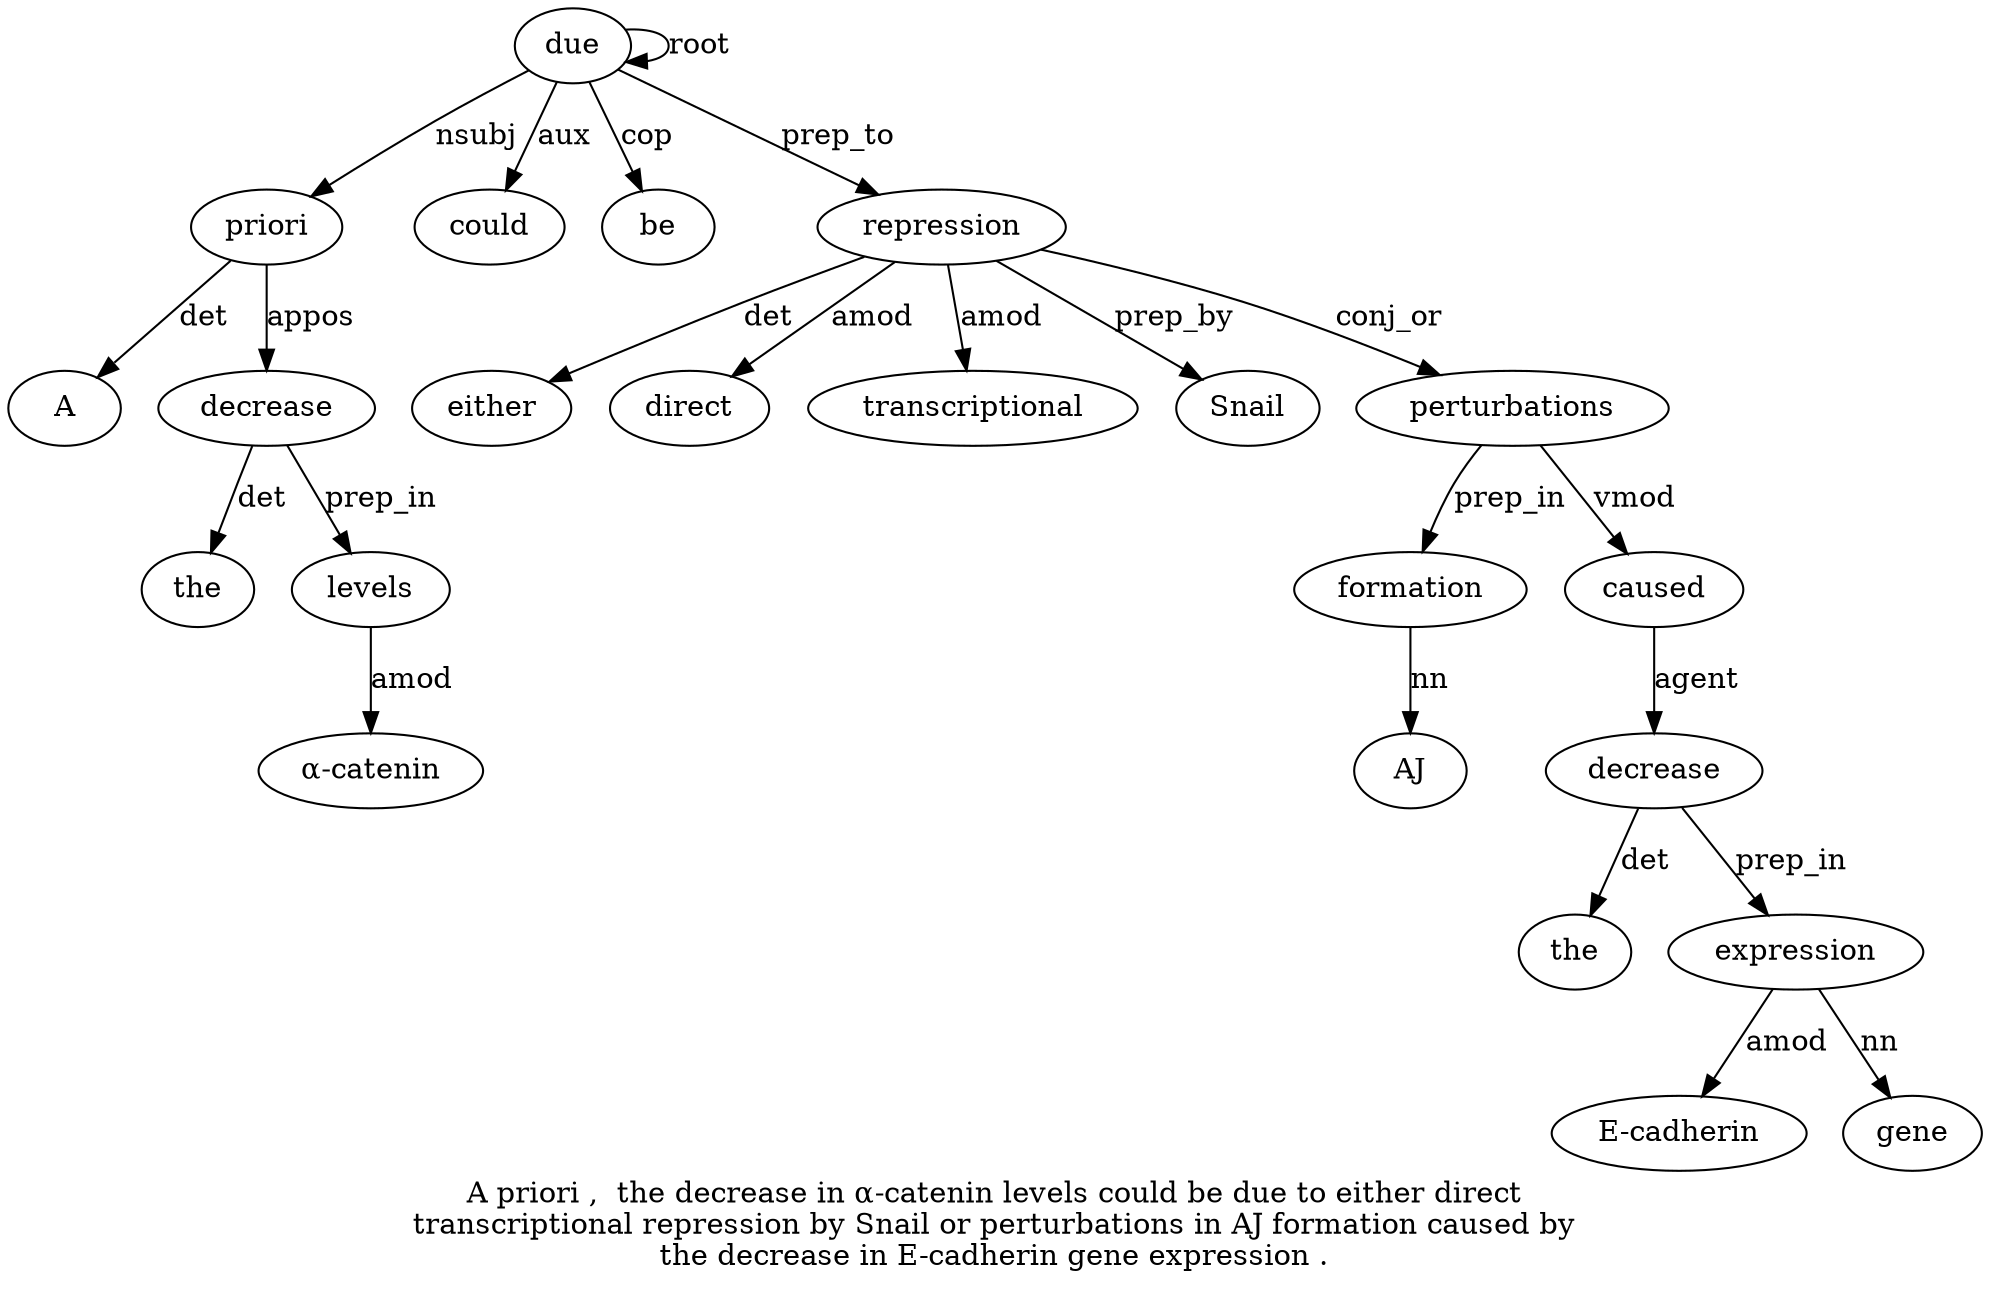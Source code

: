 digraph "A priori ,  the decrease in α-catenin levels could be due to either direct transcriptional repression by Snail or perturbations in AJ formation caused by the decrease in E-cadherin gene expression ." {
label="A priori ,  the decrease in α-catenin levels could be due to either direct
transcriptional repression by Snail or perturbations in AJ formation caused by
the decrease in E-cadherin gene expression .";
priori2 [style=filled, fillcolor=white, label=priori];
A1 [style=filled, fillcolor=white, label=A];
priori2 -> A1  [label=det];
due11 [style=filled, fillcolor=white, label=due];
due11 -> priori2  [label=nsubj];
decrease5 [style=filled, fillcolor=white, label=decrease];
the4 [style=filled, fillcolor=white, label=the];
decrease5 -> the4  [label=det];
priori2 -> decrease5  [label=appos];
levels8 [style=filled, fillcolor=white, label=levels];
"α-catenin7" [style=filled, fillcolor=white, label="α-catenin"];
levels8 -> "α-catenin7"  [label=amod];
decrease5 -> levels8  [label=prep_in];
could9 [style=filled, fillcolor=white, label=could];
due11 -> could9  [label=aux];
be10 [style=filled, fillcolor=white, label=be];
due11 -> be10  [label=cop];
due11 -> due11  [label=root];
repression16 [style=filled, fillcolor=white, label=repression];
either13 [style=filled, fillcolor=white, label=either];
repression16 -> either13  [label=det];
direct14 [style=filled, fillcolor=white, label=direct];
repression16 -> direct14  [label=amod];
transcriptional15 [style=filled, fillcolor=white, label=transcriptional];
repression16 -> transcriptional15  [label=amod];
due11 -> repression16  [label=prep_to];
Snail18 [style=filled, fillcolor=white, label=Snail];
repression16 -> Snail18  [label=prep_by];
perturbations20 [style=filled, fillcolor=white, label=perturbations];
repression16 -> perturbations20  [label=conj_or];
formation23 [style=filled, fillcolor=white, label=formation];
AJ22 [style=filled, fillcolor=white, label=AJ];
formation23 -> AJ22  [label=nn];
perturbations20 -> formation23  [label=prep_in];
caused24 [style=filled, fillcolor=white, label=caused];
perturbations20 -> caused24  [label=vmod];
decrease27 [style=filled, fillcolor=white, label=decrease];
the26 [style=filled, fillcolor=white, label=the];
decrease27 -> the26  [label=det];
caused24 -> decrease27  [label=agent];
expression31 [style=filled, fillcolor=white, label=expression];
"E-cadherin29" [style=filled, fillcolor=white, label="E-cadherin"];
expression31 -> "E-cadherin29"  [label=amod];
gene30 [style=filled, fillcolor=white, label=gene];
expression31 -> gene30  [label=nn];
decrease27 -> expression31  [label=prep_in];
}
